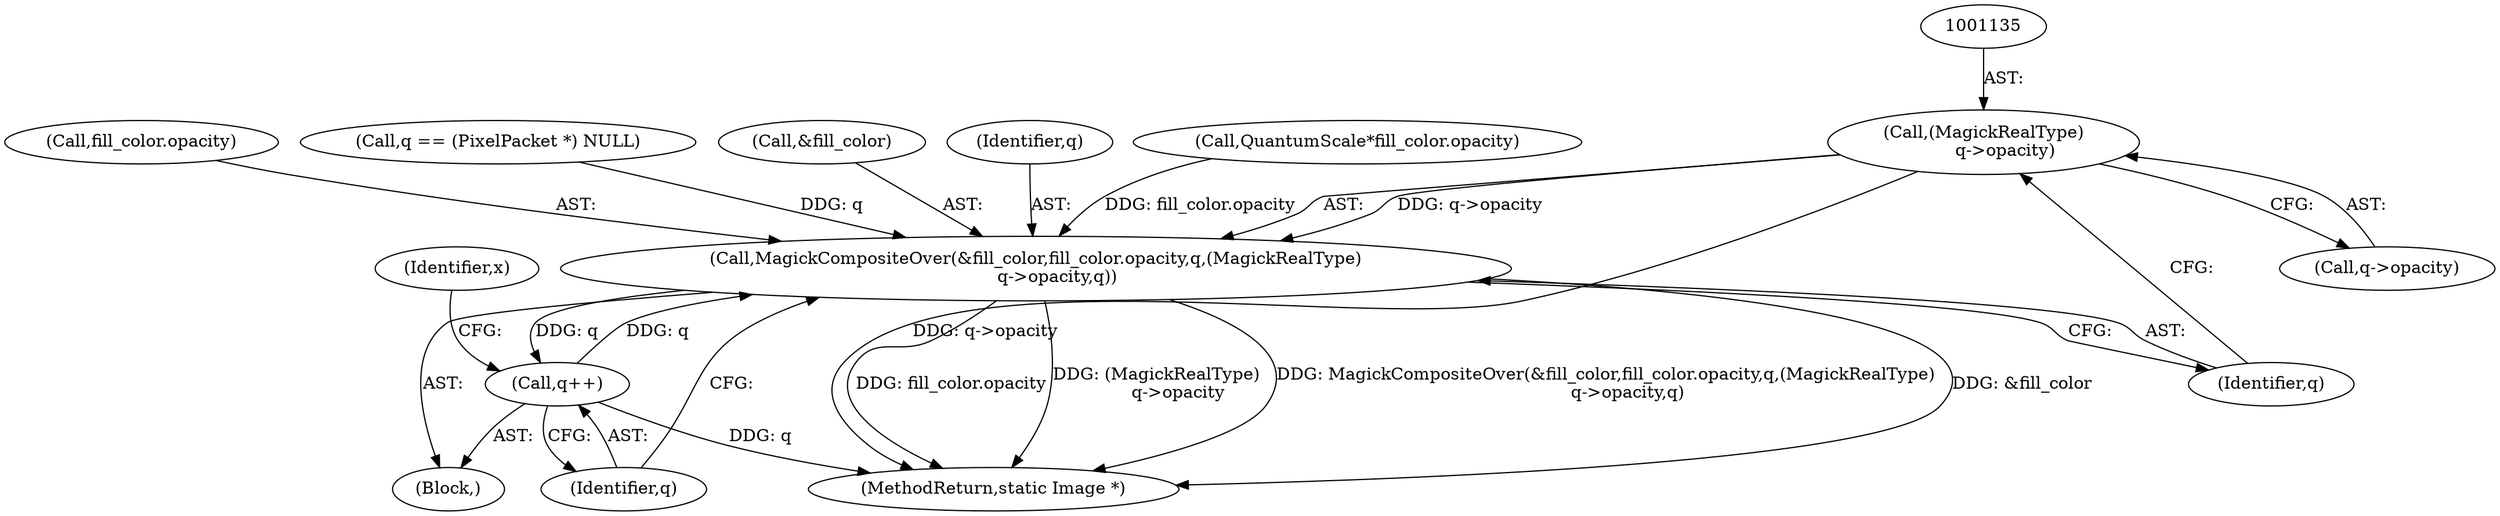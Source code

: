 digraph "0_ImageMagick_f6e9d0d9955e85bdd7540b251cd50d598dacc5e6_42@pointer" {
"1001134" [label="(Call,(MagickRealType)\n        q->opacity)"];
"1001127" [label="(Call,MagickCompositeOver(&fill_color,fill_color.opacity,q,(MagickRealType)\n        q->opacity,q))"];
"1001140" [label="(Call,q++)"];
"1001140" [label="(Call,q++)"];
"1001130" [label="(Call,fill_color.opacity)"];
"1001063" [label="(Block,)"];
"1001139" [label="(Identifier,q)"];
"1001141" [label="(Identifier,q)"];
"1001134" [label="(Call,(MagickRealType)\n        q->opacity)"];
"1001136" [label="(Call,q->opacity)"];
"1001127" [label="(Call,MagickCompositeOver(&fill_color,fill_color.opacity,q,(MagickRealType)\n        q->opacity,q))"];
"1001062" [label="(Identifier,x)"];
"1001044" [label="(Call,q == (PixelPacket *) NULL)"];
"1001128" [label="(Call,&fill_color)"];
"1001133" [label="(Identifier,q)"];
"1001103" [label="(Call,QuantumScale*fill_color.opacity)"];
"1001189" [label="(MethodReturn,static Image *)"];
"1001134" -> "1001127"  [label="AST: "];
"1001134" -> "1001136"  [label="CFG: "];
"1001135" -> "1001134"  [label="AST: "];
"1001136" -> "1001134"  [label="AST: "];
"1001139" -> "1001134"  [label="CFG: "];
"1001134" -> "1001189"  [label="DDG: q->opacity"];
"1001134" -> "1001127"  [label="DDG: q->opacity"];
"1001127" -> "1001063"  [label="AST: "];
"1001127" -> "1001139"  [label="CFG: "];
"1001128" -> "1001127"  [label="AST: "];
"1001130" -> "1001127"  [label="AST: "];
"1001133" -> "1001127"  [label="AST: "];
"1001139" -> "1001127"  [label="AST: "];
"1001141" -> "1001127"  [label="CFG: "];
"1001127" -> "1001189"  [label="DDG: fill_color.opacity"];
"1001127" -> "1001189"  [label="DDG: (MagickRealType)\n        q->opacity"];
"1001127" -> "1001189"  [label="DDG: MagickCompositeOver(&fill_color,fill_color.opacity,q,(MagickRealType)\n        q->opacity,q)"];
"1001127" -> "1001189"  [label="DDG: &fill_color"];
"1001103" -> "1001127"  [label="DDG: fill_color.opacity"];
"1001044" -> "1001127"  [label="DDG: q"];
"1001140" -> "1001127"  [label="DDG: q"];
"1001127" -> "1001140"  [label="DDG: q"];
"1001140" -> "1001063"  [label="AST: "];
"1001140" -> "1001141"  [label="CFG: "];
"1001141" -> "1001140"  [label="AST: "];
"1001062" -> "1001140"  [label="CFG: "];
"1001140" -> "1001189"  [label="DDG: q"];
}
